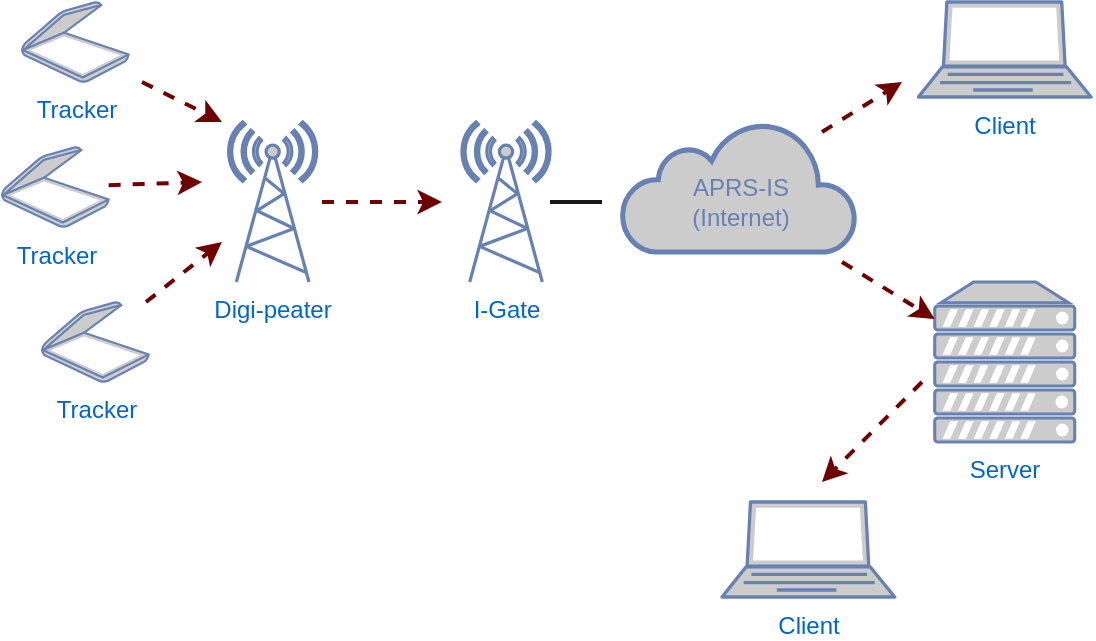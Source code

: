 <mxfile>
    <diagram id="efYpVMqxc2UBENtBlG8p" name="Page-1">
        <mxGraphModel dx="440" dy="321" grid="1" gridSize="10" guides="1" tooltips="1" connect="1" arrows="1" fold="1" page="1" pageScale="1" pageWidth="850" pageHeight="1100" background="#ffffff" math="0" shadow="0">
            <root>
                <mxCell id="0"/>
                <mxCell id="1" parent="0"/>
                <mxCell id="8" value="Digi-peater" style="fontColor=#0066CC;verticalAlign=top;verticalLabelPosition=bottom;labelPosition=center;align=center;html=1;outlineConnect=0;fillColor=#CCCCCC;strokeColor=#6881B3;gradientColor=none;gradientDirection=north;strokeWidth=2;shape=mxgraph.networks.radio_tower;" vertex="1" parent="1">
                    <mxGeometry x="333.33" y="370" width="44" height="80" as="geometry"/>
                </mxCell>
                <mxCell id="9" value="Client" style="fontColor=#0066CC;verticalAlign=top;verticalLabelPosition=bottom;labelPosition=center;align=center;html=1;outlineConnect=0;fillColor=#CCCCCC;strokeColor=#6881B3;gradientColor=none;gradientDirection=north;strokeWidth=2;shape=mxgraph.networks.laptop;" vertex="1" parent="1">
                    <mxGeometry x="678.18" y="310" width="86.36" height="47.5" as="geometry"/>
                </mxCell>
                <mxCell id="10" value="Server" style="fontColor=#0066CC;verticalAlign=top;verticalLabelPosition=bottom;labelPosition=center;align=center;html=1;outlineConnect=0;fillColor=#CCCCCC;strokeColor=#6881B3;gradientColor=none;gradientDirection=north;strokeWidth=2;shape=mxgraph.networks.server;" vertex="1" parent="1">
                    <mxGeometry x="686.36" y="450" width="70" height="80" as="geometry"/>
                </mxCell>
                <mxCell id="11" value="&lt;br&gt;APRS-IS&lt;br&gt;(Internet)" style="html=1;outlineConnect=0;fillColor=#CCCCCC;strokeColor=#6881B3;gradientColor=none;gradientDirection=north;strokeWidth=2;shape=mxgraph.networks.cloud;fontColor=#6881B3;verticalAlign=middle;labelPosition=center;verticalLabelPosition=middle;align=center;" vertex="1" parent="1">
                    <mxGeometry x="530" y="370" width="117" height="65" as="geometry"/>
                </mxCell>
                <mxCell id="12" value="Tracker" style="fontColor=#0066CC;verticalAlign=top;verticalLabelPosition=bottom;labelPosition=center;align=center;html=1;outlineConnect=0;fillColor=#CCCCCC;strokeColor=#6881B3;gradientColor=none;gradientDirection=north;strokeWidth=2;shape=mxgraph.networks.scanner;" vertex="1" parent="1">
                    <mxGeometry x="240" y="460" width="53.33" height="40" as="geometry"/>
                </mxCell>
                <mxCell id="13" value="Tracker" style="fontColor=#0066CC;verticalAlign=top;verticalLabelPosition=bottom;labelPosition=center;align=center;html=1;outlineConnect=0;fillColor=#CCCCCC;strokeColor=#6881B3;gradientColor=none;gradientDirection=north;strokeWidth=2;shape=mxgraph.networks.scanner;" vertex="1" parent="1">
                    <mxGeometry x="220" y="382.5" width="53.33" height="40" as="geometry"/>
                </mxCell>
                <mxCell id="16" value="Tracker" style="fontColor=#0066CC;verticalAlign=top;verticalLabelPosition=bottom;labelPosition=center;align=center;html=1;outlineConnect=0;fillColor=#CCCCCC;strokeColor=#6881B3;gradientColor=none;gradientDirection=north;strokeWidth=2;shape=mxgraph.networks.scanner;" vertex="1" parent="1">
                    <mxGeometry x="230" y="310" width="53.33" height="40" as="geometry"/>
                </mxCell>
                <mxCell id="25" style="edgeStyle=none;html=1;strokeColor=#1A1A1A;strokeWidth=2;endArrow=none;endFill=0;" edge="1" parent="1" source="18">
                    <mxGeometry relative="1" as="geometry">
                        <mxPoint x="520" y="410" as="targetPoint"/>
                    </mxGeometry>
                </mxCell>
                <mxCell id="18" value="I-Gate" style="fontColor=#0066CC;verticalAlign=top;verticalLabelPosition=bottom;labelPosition=center;align=center;html=1;outlineConnect=0;fillColor=#CCCCCC;strokeColor=#6881B3;gradientColor=none;gradientDirection=north;strokeWidth=2;shape=mxgraph.networks.radio_tower;" vertex="1" parent="1">
                    <mxGeometry x="450" y="370" width="44" height="80" as="geometry"/>
                </mxCell>
                <mxCell id="19" value="Client" style="fontColor=#0066CC;verticalAlign=top;verticalLabelPosition=bottom;labelPosition=center;align=center;html=1;outlineConnect=0;fillColor=#CCCCCC;strokeColor=#6881B3;gradientColor=none;gradientDirection=north;strokeWidth=2;shape=mxgraph.networks.laptop;" vertex="1" parent="1">
                    <mxGeometry x="580" y="560" width="86.36" height="47.5" as="geometry"/>
                </mxCell>
                <mxCell id="20" value="" style="endArrow=classic;html=1;strokeColor=#6F0000;strokeWidth=2;fillColor=#a20025;dashed=1;" edge="1" parent="1">
                    <mxGeometry width="50" height="50" relative="1" as="geometry">
                        <mxPoint x="290" y="350" as="sourcePoint"/>
                        <mxPoint x="330" y="370" as="targetPoint"/>
                    </mxGeometry>
                </mxCell>
                <mxCell id="21" value="" style="endArrow=classic;html=1;strokeColor=#6F0000;fillColor=#a20025;strokeWidth=2;dashed=1;" edge="1" parent="1">
                    <mxGeometry width="50" height="50" relative="1" as="geometry">
                        <mxPoint x="380" y="410" as="sourcePoint"/>
                        <mxPoint x="440" y="410" as="targetPoint"/>
                    </mxGeometry>
                </mxCell>
                <mxCell id="22" value="" style="endArrow=classic;html=1;strokeColor=#6F0000;fillColor=#a20025;strokeWidth=2;dashed=1;" edge="1" parent="1" source="12">
                    <mxGeometry width="50" height="50" relative="1" as="geometry">
                        <mxPoint x="270" y="450" as="sourcePoint"/>
                        <mxPoint x="330" y="430" as="targetPoint"/>
                    </mxGeometry>
                </mxCell>
                <mxCell id="23" value="" style="endArrow=classic;html=1;strokeColor=#6F0000;dashed=1;strokeWidth=2;fillColor=#a20025;" edge="1" parent="1" source="13">
                    <mxGeometry width="50" height="50" relative="1" as="geometry">
                        <mxPoint x="260" y="370" as="sourcePoint"/>
                        <mxPoint x="320" y="400" as="targetPoint"/>
                    </mxGeometry>
                </mxCell>
                <mxCell id="26" value="" style="endArrow=classic;html=1;strokeColor=#6F0000;fillColor=#a20025;strokeWidth=2;dashed=1;" edge="1" parent="1" target="10">
                    <mxGeometry width="50" height="50" relative="1" as="geometry">
                        <mxPoint x="640" y="440" as="sourcePoint"/>
                        <mxPoint x="670" y="480" as="targetPoint"/>
                    </mxGeometry>
                </mxCell>
                <mxCell id="27" value="" style="endArrow=classic;html=1;strokeColor=#6F0000;fillColor=#a20025;strokeWidth=2;dashed=1;" edge="1" parent="1">
                    <mxGeometry width="50" height="50" relative="1" as="geometry">
                        <mxPoint x="630" y="375" as="sourcePoint"/>
                        <mxPoint x="670" y="350" as="targetPoint"/>
                    </mxGeometry>
                </mxCell>
                <mxCell id="28" value="" style="endArrow=classic;html=1;strokeColor=#6F0000;fillColor=#a20025;strokeWidth=2;dashed=1;" edge="1" parent="1">
                    <mxGeometry width="50" height="50" relative="1" as="geometry">
                        <mxPoint x="680" y="500" as="sourcePoint"/>
                        <mxPoint x="630" y="550" as="targetPoint"/>
                    </mxGeometry>
                </mxCell>
            </root>
        </mxGraphModel>
    </diagram>
</mxfile>